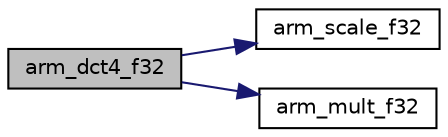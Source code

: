 digraph "arm_dct4_f32"
{
  edge [fontname="Helvetica",fontsize="10",labelfontname="Helvetica",labelfontsize="10"];
  node [fontname="Helvetica",fontsize="10",shape=record];
  rankdir="LR";
  Node0 [label="arm_dct4_f32",height=0.2,width=0.4,color="black", fillcolor="grey75", style="filled", fontcolor="black"];
  Node0 -> Node1 [color="midnightblue",fontsize="10",style="solid",fontname="Helvetica"];
  Node1 [label="arm_scale_f32",height=0.2,width=0.4,color="black", fillcolor="white", style="filled",URL="$group__scale.html#ga3487af88b112f682ee90589cd419e123",tooltip="Multiplies a floating-point vector by a scalar. "];
  Node0 -> Node2 [color="midnightblue",fontsize="10",style="solid",fontname="Helvetica"];
  Node2 [label="arm_mult_f32",height=0.2,width=0.4,color="black", fillcolor="white", style="filled",URL="$group___basic_mult.html#gaca3f0b8227da431ab29225b88888aa32",tooltip="Floating-point vector multiplication. "];
}
